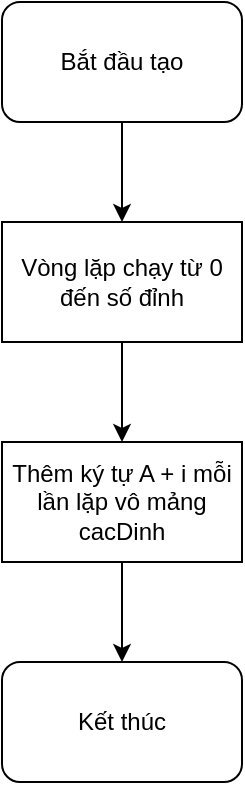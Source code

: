 <mxfile version="24.7.17">
  <diagram name="Page-1" id="t0kIv5ZrGDC82LMV05ky">
    <mxGraphModel dx="1434" dy="844" grid="1" gridSize="10" guides="1" tooltips="1" connect="1" arrows="1" fold="1" page="1" pageScale="1" pageWidth="850" pageHeight="1100" math="0" shadow="0">
      <root>
        <mxCell id="0" />
        <mxCell id="1" parent="0" />
        <mxCell id="KS3wpAuk2NDt0mwM5IOt-5" style="edgeStyle=orthogonalEdgeStyle;rounded=0;orthogonalLoop=1;jettySize=auto;html=1;exitX=0.5;exitY=1;exitDx=0;exitDy=0;entryX=0.5;entryY=0;entryDx=0;entryDy=0;" edge="1" parent="1" source="KS3wpAuk2NDt0mwM5IOt-1" target="KS3wpAuk2NDt0mwM5IOt-2">
          <mxGeometry relative="1" as="geometry" />
        </mxCell>
        <mxCell id="KS3wpAuk2NDt0mwM5IOt-1" value="Bắt đầu tạo" style="rounded=1;whiteSpace=wrap;html=1;" vertex="1" parent="1">
          <mxGeometry x="365" y="30" width="120" height="60" as="geometry" />
        </mxCell>
        <mxCell id="KS3wpAuk2NDt0mwM5IOt-6" style="edgeStyle=orthogonalEdgeStyle;rounded=0;orthogonalLoop=1;jettySize=auto;html=1;exitX=0.5;exitY=1;exitDx=0;exitDy=0;entryX=0.5;entryY=0;entryDx=0;entryDy=0;" edge="1" parent="1" source="KS3wpAuk2NDt0mwM5IOt-2" target="KS3wpAuk2NDt0mwM5IOt-3">
          <mxGeometry relative="1" as="geometry" />
        </mxCell>
        <mxCell id="KS3wpAuk2NDt0mwM5IOt-2" value="Vòng lặp chạy từ 0 đến số đỉnh" style="rounded=0;whiteSpace=wrap;html=1;" vertex="1" parent="1">
          <mxGeometry x="365" y="140" width="120" height="60" as="geometry" />
        </mxCell>
        <mxCell id="KS3wpAuk2NDt0mwM5IOt-7" style="edgeStyle=orthogonalEdgeStyle;rounded=0;orthogonalLoop=1;jettySize=auto;html=1;exitX=0.5;exitY=1;exitDx=0;exitDy=0;entryX=0.5;entryY=0;entryDx=0;entryDy=0;" edge="1" parent="1" source="KS3wpAuk2NDt0mwM5IOt-3" target="KS3wpAuk2NDt0mwM5IOt-4">
          <mxGeometry relative="1" as="geometry" />
        </mxCell>
        <mxCell id="KS3wpAuk2NDt0mwM5IOt-3" value="Thêm ký tự A + i mỗi lần lặp vô mảng cacDinh" style="rounded=0;whiteSpace=wrap;html=1;" vertex="1" parent="1">
          <mxGeometry x="365" y="250" width="120" height="60" as="geometry" />
        </mxCell>
        <mxCell id="KS3wpAuk2NDt0mwM5IOt-4" value="Kết thúc" style="rounded=1;whiteSpace=wrap;html=1;" vertex="1" parent="1">
          <mxGeometry x="365" y="360" width="120" height="60" as="geometry" />
        </mxCell>
      </root>
    </mxGraphModel>
  </diagram>
</mxfile>

